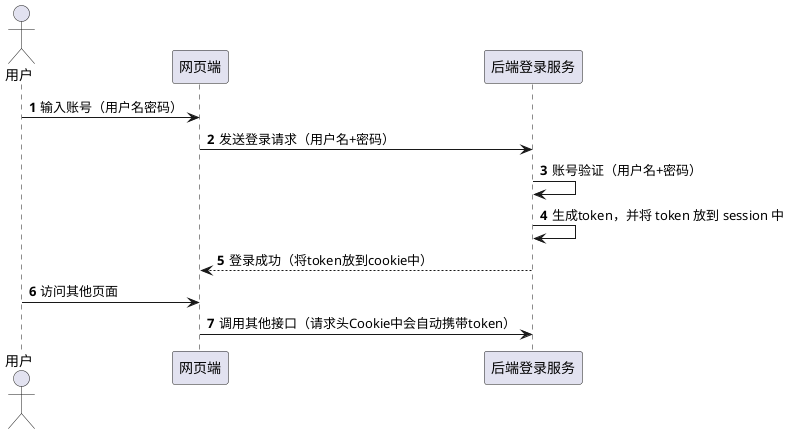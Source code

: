 @startuml
actor 用户 as A
participant 网页端 as B
participant 后端登录服务 as C

autonumber
A -> B: 输入账号（用户名密码）
B -> C: 发送登录请求（用户名+密码）
C -> C: 账号验证（用户名+密码）
C -> C: 生成token，并将 token 放到 session 中
C --> B: 登录成功（将token放到cookie中）
A -> B: 访问其他页面
B -> C: 调用其他接口（请求头Cookie中会自动携带token）

@enduml